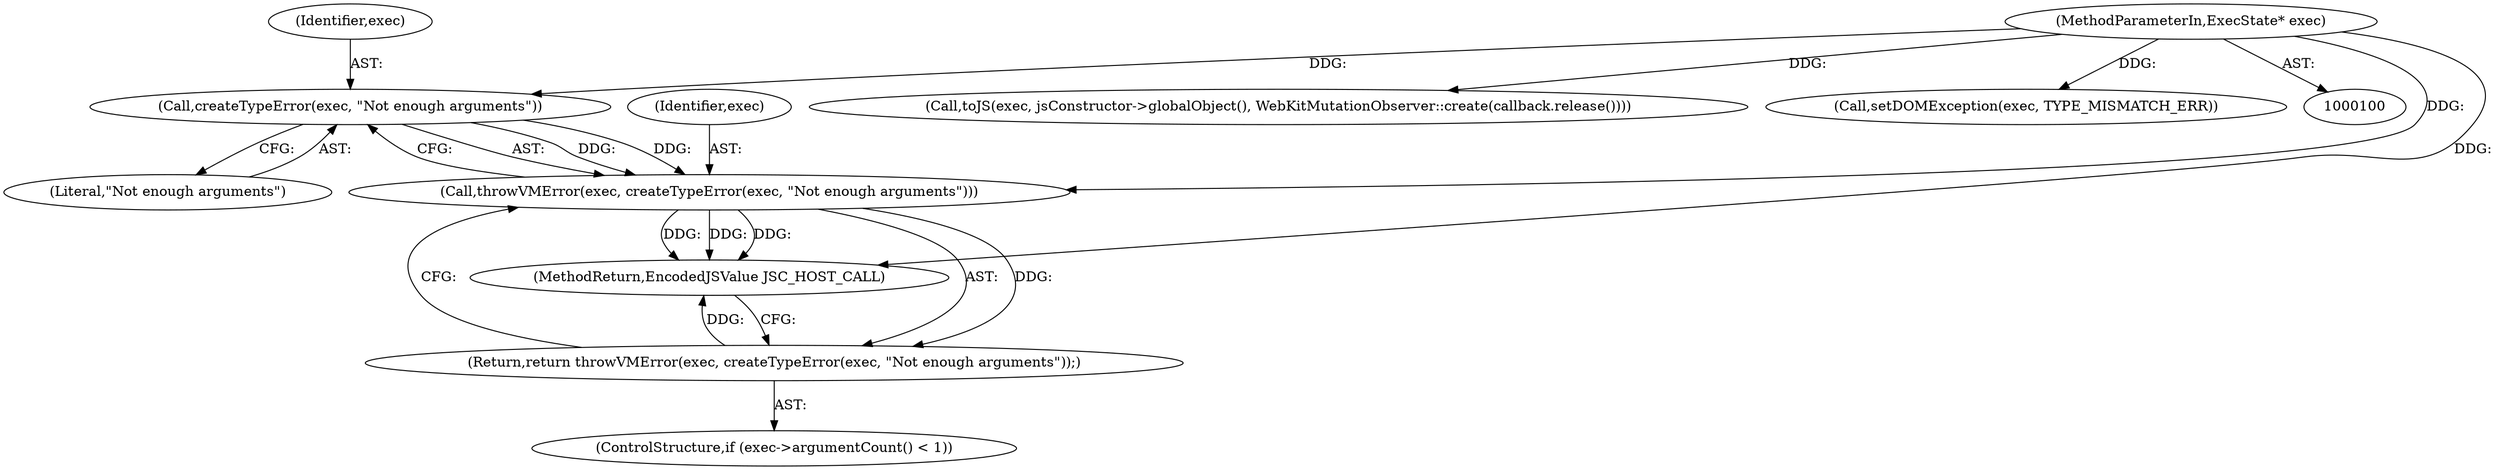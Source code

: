 digraph "0_Chrome_b944f670bb7a8a919daac497a4ea0536c954c201_5@API" {
"1000110" [label="(Call,createTypeError(exec, \"Not enough arguments\"))"];
"1000101" [label="(MethodParameterIn,ExecState* exec)"];
"1000108" [label="(Call,throwVMError(exec, createTypeError(exec, \"Not enough arguments\")))"];
"1000107" [label="(Return,return throwVMError(exec, createTypeError(exec, \"Not enough arguments\"));)"];
"1000108" [label="(Call,throwVMError(exec, createTypeError(exec, \"Not enough arguments\")))"];
"1000110" [label="(Call,createTypeError(exec, \"Not enough arguments\"))"];
"1000111" [label="(Identifier,exec)"];
"1000137" [label="(Call,toJS(exec, jsConstructor->globalObject(), WebKitMutationObserver::create(callback.release())))"];
"1000142" [label="(MethodReturn,EncodedJSValue JSC_HOST_CALL)"];
"1000101" [label="(MethodParameterIn,ExecState* exec)"];
"1000121" [label="(Call,setDOMException(exec, TYPE_MISMATCH_ERR))"];
"1000107" [label="(Return,return throwVMError(exec, createTypeError(exec, \"Not enough arguments\"));)"];
"1000109" [label="(Identifier,exec)"];
"1000112" [label="(Literal,\"Not enough arguments\")"];
"1000103" [label="(ControlStructure,if (exec->argumentCount() < 1))"];
"1000110" -> "1000108"  [label="AST: "];
"1000110" -> "1000112"  [label="CFG: "];
"1000111" -> "1000110"  [label="AST: "];
"1000112" -> "1000110"  [label="AST: "];
"1000108" -> "1000110"  [label="CFG: "];
"1000110" -> "1000108"  [label="DDG: "];
"1000110" -> "1000108"  [label="DDG: "];
"1000101" -> "1000110"  [label="DDG: "];
"1000101" -> "1000100"  [label="AST: "];
"1000101" -> "1000142"  [label="DDG: "];
"1000101" -> "1000108"  [label="DDG: "];
"1000101" -> "1000121"  [label="DDG: "];
"1000101" -> "1000137"  [label="DDG: "];
"1000108" -> "1000107"  [label="AST: "];
"1000109" -> "1000108"  [label="AST: "];
"1000107" -> "1000108"  [label="CFG: "];
"1000108" -> "1000142"  [label="DDG: "];
"1000108" -> "1000142"  [label="DDG: "];
"1000108" -> "1000142"  [label="DDG: "];
"1000108" -> "1000107"  [label="DDG: "];
"1000107" -> "1000103"  [label="AST: "];
"1000142" -> "1000107"  [label="CFG: "];
"1000107" -> "1000142"  [label="DDG: "];
}
